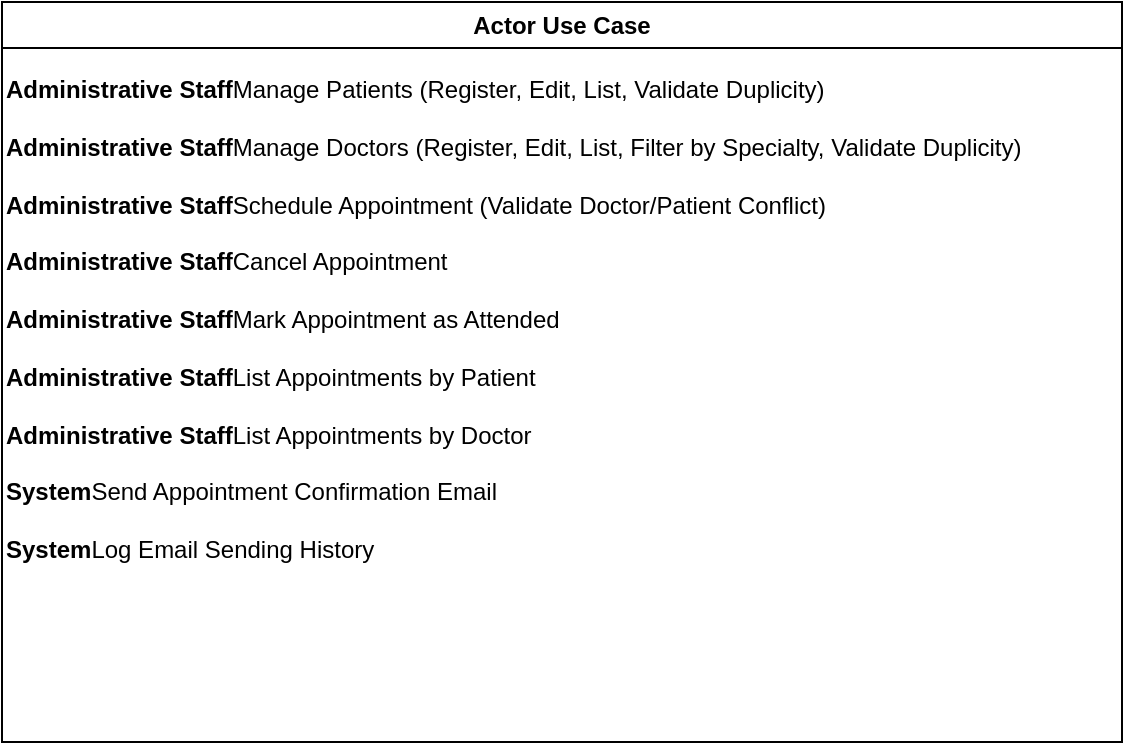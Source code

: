 <mxfile version="28.2.5">
  <diagram name="Página-1" id="dWCHK1utz96LiKwyJ7v5">
    <mxGraphModel dx="2187" dy="843" grid="1" gridSize="10" guides="1" tooltips="1" connect="1" arrows="1" fold="1" page="1" pageScale="1" pageWidth="827" pageHeight="1169" math="0" shadow="0">
      <root>
        <mxCell id="0" />
        <mxCell id="1" parent="0" />
        <mxCell id="N7969AVdBKEOd54NVN9p-5" value="Actor Use Case" style="swimlane;whiteSpace=wrap;html=1;" vertex="1" parent="1">
          <mxGeometry x="-140" y="30" width="560" height="370" as="geometry" />
        </mxCell>
        <mxCell id="N7969AVdBKEOd54NVN9p-6" value="&lt;b&gt;Administrative Staff&lt;/b&gt;Manage Patients (Register, Edit, List, Validate Duplicity)&lt;div&gt;&lt;br&gt;&lt;div&gt;&lt;b&gt;Administrative Staff&lt;/b&gt;Manage Doctors (Register, Edit, List, Filter by Specialty, Validate Duplicity)&lt;/div&gt;&lt;div&gt;&lt;br&gt;&lt;/div&gt;&lt;div&gt;&lt;b&gt;Administrative Staff&lt;/b&gt;Schedule Appointment (Validate Doctor/Patient Conflict)&lt;/div&gt;&lt;div&gt;&lt;b&gt;&lt;br&gt;&lt;/b&gt;&lt;/div&gt;&lt;div&gt;&lt;b&gt;Administrative Staff&lt;/b&gt;Cancel Appointment&lt;/div&gt;&lt;div&gt;&lt;b&gt;&lt;br&gt;&lt;/b&gt;&lt;/div&gt;&lt;div&gt;&lt;b&gt;Administrative Staff&lt;/b&gt;Mark Appointment as Attended&lt;/div&gt;&lt;div&gt;&lt;b&gt;&lt;br&gt;&lt;/b&gt;&lt;/div&gt;&lt;div&gt;&lt;b&gt;Administrative Staff&lt;/b&gt;List Appointments by Patient&lt;/div&gt;&lt;div&gt;&lt;b&gt;&lt;br&gt;&lt;/b&gt;&lt;/div&gt;&lt;div&gt;&lt;b&gt;Administrative Staff&lt;/b&gt;List Appointments by Doctor&lt;/div&gt;&lt;div&gt;&lt;b&gt;&lt;br&gt;&lt;/b&gt;&lt;/div&gt;&lt;div&gt;&lt;b&gt;System&lt;/b&gt;Send Appointment Confirmation Email&lt;/div&gt;&lt;div&gt;&lt;br&gt;&lt;/div&gt;&lt;div&gt;&lt;b&gt;System&lt;/b&gt;Log Email Sending History&lt;/div&gt;&lt;/div&gt;" style="text;whiteSpace=wrap;html=1;" vertex="1" parent="N7969AVdBKEOd54NVN9p-5">
          <mxGeometry y="30" width="560" height="340" as="geometry" />
        </mxCell>
      </root>
    </mxGraphModel>
  </diagram>
</mxfile>
